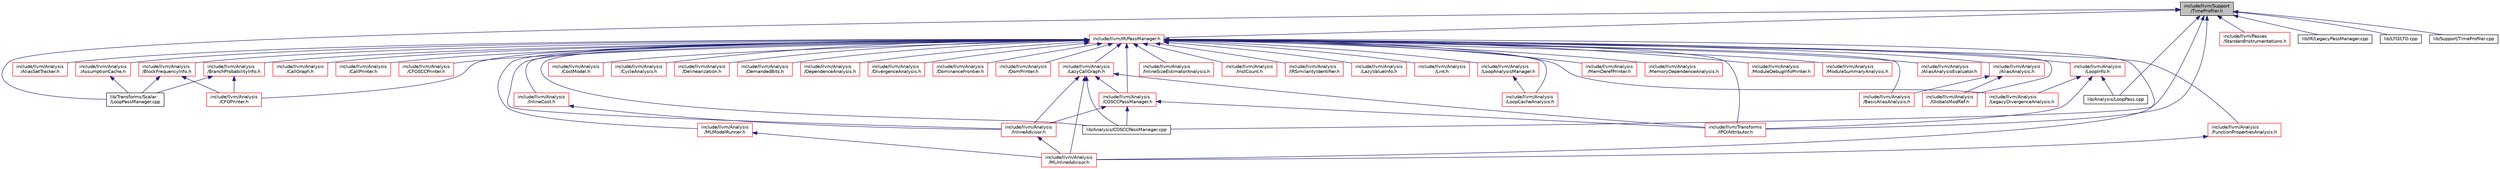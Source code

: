 digraph "include/llvm/Support/TimeProfiler.h"
{
 // LATEX_PDF_SIZE
  bgcolor="transparent";
  edge [fontname="Helvetica",fontsize="10",labelfontname="Helvetica",labelfontsize="10"];
  node [fontname="Helvetica",fontsize="10",shape=record];
  Node1 [label="include/llvm/Support\l/TimeProfiler.h",height=0.2,width=0.4,color="black", fillcolor="grey75", style="filled", fontcolor="black",tooltip=" "];
  Node1 -> Node2 [dir="back",color="midnightblue",fontsize="10",style="solid",fontname="Helvetica"];
  Node2 [label="include/llvm/IR/PassManager.h",height=0.2,width=0.4,color="red",URL="$PassManager_8h.html",tooltip=" "];
  Node2 -> Node3 [dir="back",color="midnightblue",fontsize="10",style="solid",fontname="Helvetica"];
  Node3 [label="include/llvm/Analysis\l/AliasAnalysis.h",height=0.2,width=0.4,color="red",URL="$AliasAnalysis_8h.html",tooltip=" "];
  Node3 -> Node4 [dir="back",color="midnightblue",fontsize="10",style="solid",fontname="Helvetica"];
  Node4 [label="include/llvm/Analysis\l/BasicAliasAnalysis.h",height=0.2,width=0.4,color="red",URL="$BasicAliasAnalysis_8h.html",tooltip=" "];
  Node3 -> Node28 [dir="back",color="midnightblue",fontsize="10",style="solid",fontname="Helvetica"];
  Node28 [label="include/llvm/Analysis\l/GlobalsModRef.h",height=0.2,width=0.4,color="red",URL="$GlobalsModRef_8h.html",tooltip=" "];
  Node2 -> Node206 [dir="back",color="midnightblue",fontsize="10",style="solid",fontname="Helvetica"];
  Node206 [label="include/llvm/Analysis\l/AliasAnalysisEvaluator.h",height=0.2,width=0.4,color="red",URL="$AliasAnalysisEvaluator_8h.html",tooltip=" "];
  Node2 -> Node207 [dir="back",color="midnightblue",fontsize="10",style="solid",fontname="Helvetica"];
  Node207 [label="include/llvm/Analysis\l/AliasSetTracker.h",height=0.2,width=0.4,color="red",URL="$AliasSetTracker_8h.html",tooltip=" "];
  Node2 -> Node208 [dir="back",color="midnightblue",fontsize="10",style="solid",fontname="Helvetica"];
  Node208 [label="include/llvm/Analysis\l/AssumptionCache.h",height=0.2,width=0.4,color="red",URL="$AssumptionCache_8h.html",tooltip=" "];
  Node208 -> Node104 [dir="back",color="midnightblue",fontsize="10",style="solid",fontname="Helvetica"];
  Node104 [label="lib/Transforms/Scalar\l/LoopPassManager.cpp",height=0.2,width=0.4,color="black",URL="$LoopPassManager_8cpp.html",tooltip=" "];
  Node2 -> Node4 [dir="back",color="midnightblue",fontsize="10",style="solid",fontname="Helvetica"];
  Node2 -> Node267 [dir="back",color="midnightblue",fontsize="10",style="solid",fontname="Helvetica"];
  Node267 [label="include/llvm/Analysis\l/BlockFrequencyInfo.h",height=0.2,width=0.4,color="red",URL="$BlockFrequencyInfo_8h.html",tooltip=" "];
  Node267 -> Node268 [dir="back",color="midnightblue",fontsize="10",style="solid",fontname="Helvetica"];
  Node268 [label="include/llvm/Analysis\l/CFGPrinter.h",height=0.2,width=0.4,color="red",URL="$CFGPrinter_8h.html",tooltip=" "];
  Node267 -> Node104 [dir="back",color="midnightblue",fontsize="10",style="solid",fontname="Helvetica"];
  Node2 -> Node387 [dir="back",color="midnightblue",fontsize="10",style="solid",fontname="Helvetica"];
  Node387 [label="include/llvm/Analysis\l/BranchProbabilityInfo.h",height=0.2,width=0.4,color="red",URL="$BranchProbabilityInfo_8h.html",tooltip=" "];
  Node387 -> Node268 [dir="back",color="midnightblue",fontsize="10",style="solid",fontname="Helvetica"];
  Node387 -> Node104 [dir="back",color="midnightblue",fontsize="10",style="solid",fontname="Helvetica"];
  Node2 -> Node398 [dir="back",color="midnightblue",fontsize="10",style="solid",fontname="Helvetica"];
  Node398 [label="include/llvm/Analysis\l/CallGraph.h",height=0.2,width=0.4,color="red",URL="$CallGraph_8h.html",tooltip=" "];
  Node2 -> Node412 [dir="back",color="midnightblue",fontsize="10",style="solid",fontname="Helvetica"];
  Node412 [label="include/llvm/Analysis\l/CallPrinter.h",height=0.2,width=0.4,color="red",URL="$CallPrinter_8h.html",tooltip=" "];
  Node2 -> Node268 [dir="back",color="midnightblue",fontsize="10",style="solid",fontname="Helvetica"];
  Node2 -> Node413 [dir="back",color="midnightblue",fontsize="10",style="solid",fontname="Helvetica"];
  Node413 [label="include/llvm/Analysis\l/CFGSCCPrinter.h",height=0.2,width=0.4,color="red",URL="$CFGSCCPrinter_8h.html",tooltip=" "];
  Node2 -> Node415 [dir="back",color="midnightblue",fontsize="10",style="solid",fontname="Helvetica"];
  Node415 [label="include/llvm/Analysis\l/CGSCCPassManager.h",height=0.2,width=0.4,color="red",URL="$CGSCCPassManager_8h.html",tooltip=" "];
  Node415 -> Node416 [dir="back",color="midnightblue",fontsize="10",style="solid",fontname="Helvetica"];
  Node416 [label="include/llvm/Analysis\l/InlineAdvisor.h",height=0.2,width=0.4,color="red",URL="$InlineAdvisor_8h.html",tooltip=" "];
  Node416 -> Node417 [dir="back",color="midnightblue",fontsize="10",style="solid",fontname="Helvetica"];
  Node417 [label="include/llvm/Analysis\l/MLInlineAdvisor.h",height=0.2,width=0.4,color="red",URL="$MLInlineAdvisor_8h.html",tooltip=" "];
  Node415 -> Node340 [dir="back",color="midnightblue",fontsize="10",style="solid",fontname="Helvetica"];
  Node340 [label="include/llvm/Transforms\l/IPO/Attributor.h",height=0.2,width=0.4,color="red",URL="$Attributor_8h.html",tooltip=" "];
  Node415 -> Node428 [dir="back",color="midnightblue",fontsize="10",style="solid",fontname="Helvetica"];
  Node428 [label="lib/Analysis/CGSCCPassManager.cpp",height=0.2,width=0.4,color="black",URL="$CGSCCPassManager_8cpp.html",tooltip=" "];
  Node2 -> Node429 [dir="back",color="midnightblue",fontsize="10",style="solid",fontname="Helvetica"];
  Node429 [label="include/llvm/Analysis\l/CostModel.h",height=0.2,width=0.4,color="red",URL="$CostModel_8h.html",tooltip=" "];
  Node2 -> Node431 [dir="back",color="midnightblue",fontsize="10",style="solid",fontname="Helvetica"];
  Node431 [label="include/llvm/Analysis\l/CycleAnalysis.h",height=0.2,width=0.4,color="red",URL="$CycleAnalysis_8h.html",tooltip=" "];
  Node2 -> Node435 [dir="back",color="midnightblue",fontsize="10",style="solid",fontname="Helvetica"];
  Node435 [label="include/llvm/Analysis\l/Delinearization.h",height=0.2,width=0.4,color="red",URL="$Delinearization_8h.html",tooltip=" "];
  Node2 -> Node437 [dir="back",color="midnightblue",fontsize="10",style="solid",fontname="Helvetica"];
  Node437 [label="include/llvm/Analysis\l/DemandedBits.h",height=0.2,width=0.4,color="red",URL="$DemandedBits_8h.html",tooltip=" "];
  Node2 -> Node440 [dir="back",color="midnightblue",fontsize="10",style="solid",fontname="Helvetica"];
  Node440 [label="include/llvm/Analysis\l/DependenceAnalysis.h",height=0.2,width=0.4,color="red",URL="$DependenceAnalysis_8h.html",tooltip=" "];
  Node2 -> Node447 [dir="back",color="midnightblue",fontsize="10",style="solid",fontname="Helvetica"];
  Node447 [label="include/llvm/Analysis\l/DivergenceAnalysis.h",height=0.2,width=0.4,color="red",URL="$DivergenceAnalysis_8h.html",tooltip=" "];
  Node2 -> Node450 [dir="back",color="midnightblue",fontsize="10",style="solid",fontname="Helvetica"];
  Node450 [label="include/llvm/Analysis\l/DominanceFrontier.h",height=0.2,width=0.4,color="red",URL="$DominanceFrontier_8h.html",tooltip=" "];
  Node2 -> Node270 [dir="back",color="midnightblue",fontsize="10",style="solid",fontname="Helvetica"];
  Node270 [label="include/llvm/Analysis\l/DomPrinter.h",height=0.2,width=0.4,color="red",URL="$DomPrinter_8h.html",tooltip=" "];
  Node2 -> Node464 [dir="back",color="midnightblue",fontsize="10",style="solid",fontname="Helvetica"];
  Node464 [label="include/llvm/Analysis\l/FunctionPropertiesAnalysis.h",height=0.2,width=0.4,color="red",URL="$FunctionPropertiesAnalysis_8h.html",tooltip=" "];
  Node464 -> Node417 [dir="back",color="midnightblue",fontsize="10",style="solid",fontname="Helvetica"];
  Node2 -> Node28 [dir="back",color="midnightblue",fontsize="10",style="solid",fontname="Helvetica"];
  Node2 -> Node416 [dir="back",color="midnightblue",fontsize="10",style="solid",fontname="Helvetica"];
  Node2 -> Node466 [dir="back",color="midnightblue",fontsize="10",style="solid",fontname="Helvetica"];
  Node466 [label="include/llvm/Analysis\l/InlineCost.h",height=0.2,width=0.4,color="red",URL="$InlineCost_8h.html",tooltip=" "];
  Node466 -> Node416 [dir="back",color="midnightblue",fontsize="10",style="solid",fontname="Helvetica"];
  Node2 -> Node468 [dir="back",color="midnightblue",fontsize="10",style="solid",fontname="Helvetica"];
  Node468 [label="include/llvm/Analysis\l/InlineSizeEstimatorAnalysis.h",height=0.2,width=0.4,color="red",URL="$InlineSizeEstimatorAnalysis_8h.html",tooltip=" "];
  Node2 -> Node470 [dir="back",color="midnightblue",fontsize="10",style="solid",fontname="Helvetica"];
  Node470 [label="include/llvm/Analysis\l/InstCount.h",height=0.2,width=0.4,color="red",URL="$InstCount_8h.html",tooltip=" "];
  Node2 -> Node472 [dir="back",color="midnightblue",fontsize="10",style="solid",fontname="Helvetica"];
  Node472 [label="include/llvm/Analysis\l/IRSimilarityIdentifier.h",height=0.2,width=0.4,color="red",URL="$IRSimilarityIdentifier_8h.html",tooltip=" "];
  Node2 -> Node475 [dir="back",color="midnightblue",fontsize="10",style="solid",fontname="Helvetica"];
  Node475 [label="include/llvm/Analysis\l/LazyCallGraph.h",height=0.2,width=0.4,color="red",URL="$LazyCallGraph_8h.html",tooltip=" "];
  Node475 -> Node415 [dir="back",color="midnightblue",fontsize="10",style="solid",fontname="Helvetica"];
  Node475 -> Node416 [dir="back",color="midnightblue",fontsize="10",style="solid",fontname="Helvetica"];
  Node475 -> Node417 [dir="back",color="midnightblue",fontsize="10",style="solid",fontname="Helvetica"];
  Node475 -> Node340 [dir="back",color="midnightblue",fontsize="10",style="solid",fontname="Helvetica"];
  Node475 -> Node428 [dir="back",color="midnightblue",fontsize="10",style="solid",fontname="Helvetica"];
  Node2 -> Node480 [dir="back",color="midnightblue",fontsize="10",style="solid",fontname="Helvetica"];
  Node480 [label="include/llvm/Analysis\l/LazyValueInfo.h",height=0.2,width=0.4,color="red",URL="$LazyValueInfo_8h.html",tooltip=" "];
  Node2 -> Node481 [dir="back",color="midnightblue",fontsize="10",style="solid",fontname="Helvetica"];
  Node481 [label="include/llvm/Analysis\l/LegacyDivergenceAnalysis.h",height=0.2,width=0.4,color="red",URL="$LegacyDivergenceAnalysis_8h.html",tooltip=" "];
  Node2 -> Node489 [dir="back",color="midnightblue",fontsize="10",style="solid",fontname="Helvetica"];
  Node489 [label="include/llvm/Analysis\l/Lint.h",height=0.2,width=0.4,color="red",URL="$Lint_8h.html",tooltip=" "];
  Node2 -> Node490 [dir="back",color="midnightblue",fontsize="10",style="solid",fontname="Helvetica"];
  Node490 [label="include/llvm/Analysis\l/LoopAnalysisManager.h",height=0.2,width=0.4,color="red",URL="$LoopAnalysisManager_8h.html",tooltip=" "];
  Node490 -> Node534 [dir="back",color="midnightblue",fontsize="10",style="solid",fontname="Helvetica"];
  Node534 [label="include/llvm/Analysis\l/LoopCacheAnalysis.h",height=0.2,width=0.4,color="red",URL="$LoopCacheAnalysis_8h.html",tooltip=" "];
  Node2 -> Node534 [dir="back",color="midnightblue",fontsize="10",style="solid",fontname="Helvetica"];
  Node2 -> Node558 [dir="back",color="midnightblue",fontsize="10",style="solid",fontname="Helvetica"];
  Node558 [label="include/llvm/Analysis\l/LoopInfo.h",height=0.2,width=0.4,color="red",URL="$LoopInfo_8h.html",tooltip=" "];
  Node558 -> Node481 [dir="back",color="midnightblue",fontsize="10",style="solid",fontname="Helvetica"];
  Node558 -> Node340 [dir="back",color="midnightblue",fontsize="10",style="solid",fontname="Helvetica"];
  Node558 -> Node624 [dir="back",color="midnightblue",fontsize="10",style="solid",fontname="Helvetica"];
  Node624 [label="lib/Analysis/LoopPass.cpp",height=0.2,width=0.4,color="black",URL="$LoopPass_8cpp.html",tooltip=" "];
  Node2 -> Node637 [dir="back",color="midnightblue",fontsize="10",style="solid",fontname="Helvetica"];
  Node637 [label="include/llvm/Analysis\l/MemDerefPrinter.h",height=0.2,width=0.4,color="red",URL="$MemDerefPrinter_8h.html",tooltip=" "];
  Node2 -> Node639 [dir="back",color="midnightblue",fontsize="10",style="solid",fontname="Helvetica"];
  Node639 [label="include/llvm/Analysis\l/MemoryDependenceAnalysis.h",height=0.2,width=0.4,color="red",URL="$MemoryDependenceAnalysis_8h.html",tooltip=" "];
  Node2 -> Node417 [dir="back",color="midnightblue",fontsize="10",style="solid",fontname="Helvetica"];
  Node2 -> Node641 [dir="back",color="midnightblue",fontsize="10",style="solid",fontname="Helvetica"];
  Node641 [label="include/llvm/Analysis\l/MLModelRunner.h",height=0.2,width=0.4,color="red",URL="$MLModelRunner_8h.html",tooltip=" "];
  Node641 -> Node417 [dir="back",color="midnightblue",fontsize="10",style="solid",fontname="Helvetica"];
  Node2 -> Node648 [dir="back",color="midnightblue",fontsize="10",style="solid",fontname="Helvetica"];
  Node648 [label="include/llvm/Analysis\l/ModuleDebugInfoPrinter.h",height=0.2,width=0.4,color="red",URL="$ModuleDebugInfoPrinter_8h.html",tooltip=" "];
  Node2 -> Node650 [dir="back",color="midnightblue",fontsize="10",style="solid",fontname="Helvetica"];
  Node650 [label="include/llvm/Analysis\l/ModuleSummaryAnalysis.h",height=0.2,width=0.4,color="red",URL="$ModuleSummaryAnalysis_8h.html",tooltip=" "];
  Node2 -> Node340 [dir="back",color="midnightblue",fontsize="10",style="solid",fontname="Helvetica"];
  Node2 -> Node428 [dir="back",color="midnightblue",fontsize="10",style="solid",fontname="Helvetica"];
  Node1 -> Node477 [dir="back",color="midnightblue",fontsize="10",style="solid",fontname="Helvetica"];
  Node477 [label="include/llvm/Passes\l/StandardInstrumentations.h",height=0.2,width=0.4,color="red",URL="$StandardInstrumentations_8h.html",tooltip=" "];
  Node1 -> Node340 [dir="back",color="midnightblue",fontsize="10",style="solid",fontname="Helvetica"];
  Node1 -> Node428 [dir="back",color="midnightblue",fontsize="10",style="solid",fontname="Helvetica"];
  Node1 -> Node624 [dir="back",color="midnightblue",fontsize="10",style="solid",fontname="Helvetica"];
  Node1 -> Node1862 [dir="back",color="midnightblue",fontsize="10",style="solid",fontname="Helvetica"];
  Node1862 [label="lib/IR/LegacyPassManager.cpp",height=0.2,width=0.4,color="black",URL="$LegacyPassManager_8cpp.html",tooltip=" "];
  Node1 -> Node126 [dir="back",color="midnightblue",fontsize="10",style="solid",fontname="Helvetica"];
  Node126 [label="lib/LTO/LTO.cpp",height=0.2,width=0.4,color="black",URL="$LTO_8cpp.html",tooltip=" "];
  Node1 -> Node1863 [dir="back",color="midnightblue",fontsize="10",style="solid",fontname="Helvetica"];
  Node1863 [label="lib/Support/TimeProfiler.cpp",height=0.2,width=0.4,color="black",URL="$TimeProfiler_8cpp.html",tooltip=" "];
  Node1 -> Node104 [dir="back",color="midnightblue",fontsize="10",style="solid",fontname="Helvetica"];
}
